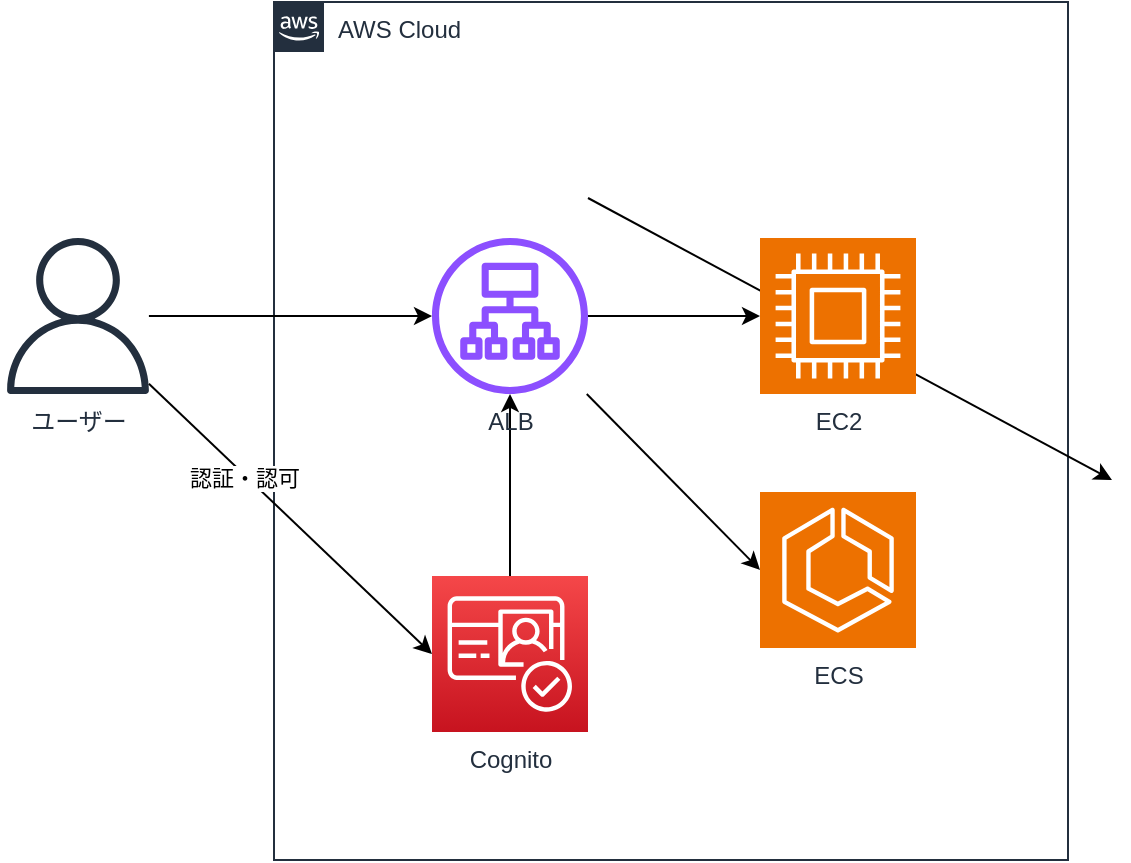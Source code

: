 <mxfile>
    <diagram id="cognito-web-pattern" name="ALBパターン">
        <mxGraphModel dx="657" dy="580" grid="0" gridSize="10" guides="1" tooltips="1" connect="1" arrows="1" fold="1" page="1" pageScale="1" pageWidth="850" pageHeight="1100" math="0" shadow="0">
            <root>
                <mxCell id="0"/>
                <mxCell id="1" parent="0"/>
                <mxCell id="2" value="AWS Cloud" style="points=[[0,0],[0.25,0],[0.5,0],[0.75,0],[1,0],[1,0.25],[1,0.5],[1,0.75],[1,1],[0.75,1],[0.5,1],[0.25,1],[0,1],[0,0.75],[0,0.5],[0,0.25]];outlineConnect=0;gradientColor=none;html=1;whiteSpace=wrap;fontSize=12;fontStyle=0;container=1;pointerEvents=0;collapsible=0;recursiveResize=0;shape=mxgraph.aws4.group;grIcon=mxgraph.aws4.group_aws_cloud_alt;strokeColor=#232F3E;fillColor=none;verticalAlign=top;align=left;spacingLeft=30;fontColor=#232F3E;dashed=0;" parent="1" vertex="1">
                    <mxGeometry x="160" y="131" width="397" height="429" as="geometry"/>
                </mxCell>
                <mxCell id="44" style="edgeStyle=none;html=1;" edge="1" parent="2" source="20" target="42">
                    <mxGeometry relative="1" as="geometry"/>
                </mxCell>
                <mxCell id="20" value="Cognito" style="sketch=0;points=[[0,0,0],[0.25,0,0],[0.5,0,0],[0.75,0,0],[1,0,0],[0,1,0],[0.25,1,0],[0.5,1,0],[0.75,1,0],[1,1,0],[0,0.25,0],[0,0.5,0],[0,0.75,0],[1,0.25,0],[1,0.5,0],[1,0.75,0]];outlineConnect=0;fontColor=#232F3E;gradientColor=#F54749;gradientDirection=north;fillColor=#C7131F;strokeColor=#ffffff;dashed=0;verticalLabelPosition=bottom;verticalAlign=top;align=center;html=1;fontSize=12;fontStyle=0;aspect=fixed;shape=mxgraph.aws4.resourceIcon;resIcon=mxgraph.aws4.cognito;" parent="2" vertex="1">
                    <mxGeometry x="79" y="287" width="78" height="78" as="geometry"/>
                </mxCell>
                <mxCell id="26" value="" style="endArrow=classic;html=1;rounded=0;exitX=1;exitY=0.5;exitDx=0;exitDy=0;exitPerimeter=0;" parent="2" target="25" edge="1">
                    <mxGeometry width="50" height="50" relative="1" as="geometry">
                        <mxPoint x="157" y="98" as="sourcePoint"/>
                        <mxPoint x="419" y="239" as="targetPoint"/>
                    </mxGeometry>
                </mxCell>
                <mxCell id="42" value="ALB" style="sketch=0;outlineConnect=0;fontColor=#232F3E;gradientColor=none;fillColor=#8C4FFF;strokeColor=none;dashed=0;verticalLabelPosition=bottom;verticalAlign=top;align=center;html=1;fontSize=12;fontStyle=0;aspect=fixed;pointerEvents=1;shape=mxgraph.aws4.application_load_balancer;" vertex="1" parent="2">
                    <mxGeometry x="79" y="118" width="78" height="78" as="geometry"/>
                </mxCell>
                <mxCell id="45" value="EC2" style="sketch=0;points=[[0,0,0],[0.25,0,0],[0.5,0,0],[0.75,0,0],[1,0,0],[0,1,0],[0.25,1,0],[0.5,1,0],[0.75,1,0],[1,1,0],[0,0.25,0],[0,0.5,0],[0,0.75,0],[1,0.25,0],[1,0.5,0],[1,0.75,0]];outlineConnect=0;fontColor=#232F3E;fillColor=#ED7100;strokeColor=#ffffff;dashed=0;verticalLabelPosition=bottom;verticalAlign=top;align=center;html=1;fontSize=12;fontStyle=0;aspect=fixed;shape=mxgraph.aws4.resourceIcon;resIcon=mxgraph.aws4.compute;" vertex="1" parent="2">
                    <mxGeometry x="243" y="118" width="78" height="78" as="geometry"/>
                </mxCell>
                <mxCell id="46" style="edgeStyle=none;html=1;entryX=0;entryY=0.5;entryDx=0;entryDy=0;entryPerimeter=0;" edge="1" parent="2" source="42" target="45">
                    <mxGeometry relative="1" as="geometry"/>
                </mxCell>
                <mxCell id="47" value="ECS" style="sketch=0;points=[[0,0,0],[0.25,0,0],[0.5,0,0],[0.75,0,0],[1,0,0],[0,1,0],[0.25,1,0],[0.5,1,0],[0.75,1,0],[1,1,0],[0,0.25,0],[0,0.5,0],[0,0.75,0],[1,0.25,0],[1,0.5,0],[1,0.75,0]];outlineConnect=0;fontColor=#232F3E;fillColor=#ED7100;strokeColor=#ffffff;dashed=0;verticalLabelPosition=bottom;verticalAlign=top;align=center;html=1;fontSize=12;fontStyle=0;aspect=fixed;shape=mxgraph.aws4.resourceIcon;resIcon=mxgraph.aws4.ecs;" vertex="1" parent="2">
                    <mxGeometry x="243" y="245" width="78" height="78" as="geometry"/>
                </mxCell>
                <mxCell id="48" style="edgeStyle=none;html=1;entryX=0;entryY=0.5;entryDx=0;entryDy=0;entryPerimeter=0;" edge="1" parent="2" source="42" target="47">
                    <mxGeometry relative="1" as="geometry"/>
                </mxCell>
                <mxCell id="29" value="ユーザー" style="sketch=0;outlineConnect=0;fontColor=#232F3E;gradientColor=none;fillColor=#232F3E;strokeColor=none;dashed=0;verticalLabelPosition=bottom;verticalAlign=top;align=center;html=1;fontSize=12;fontStyle=0;aspect=fixed;pointerEvents=1;shape=mxgraph.aws4.user;" parent="1" vertex="1">
                    <mxGeometry x="23" y="249" width="78" height="78" as="geometry"/>
                </mxCell>
                <mxCell id="31" value="" style="endArrow=classic;html=1;rounded=0;entryX=0;entryY=0.5;entryDx=0;entryDy=0;entryPerimeter=0;" parent="1" source="29" target="20" edge="1">
                    <mxGeometry width="50" height="50" relative="1" as="geometry">
                        <mxPoint x="529" y="369" as="sourcePoint"/>
                        <mxPoint x="579" y="319" as="targetPoint"/>
                    </mxGeometry>
                </mxCell>
                <mxCell id="32" value="認証・認可" style="edgeLabel;html=1;align=center;verticalAlign=middle;resizable=0;points=[];" parent="31" vertex="1" connectable="0">
                    <mxGeometry x="-0.319" y="-1" relative="1" as="geometry">
                        <mxPoint as="offset"/>
                    </mxGeometry>
                </mxCell>
                <mxCell id="30" value="" style="endArrow=classic;html=1;rounded=0;exitX=1;exitY=0.5;exitDx=0;exitDy=0;exitPerimeter=0;" parent="1" source="29" target="42" edge="1">
                    <mxGeometry width="50" height="50" relative="1" as="geometry">
                        <mxPoint x="399" y="339" as="sourcePoint"/>
                        <mxPoint x="239" y="229" as="targetPoint"/>
                    </mxGeometry>
                </mxCell>
            </root>
        </mxGraphModel>
    </diagram>
</mxfile>
